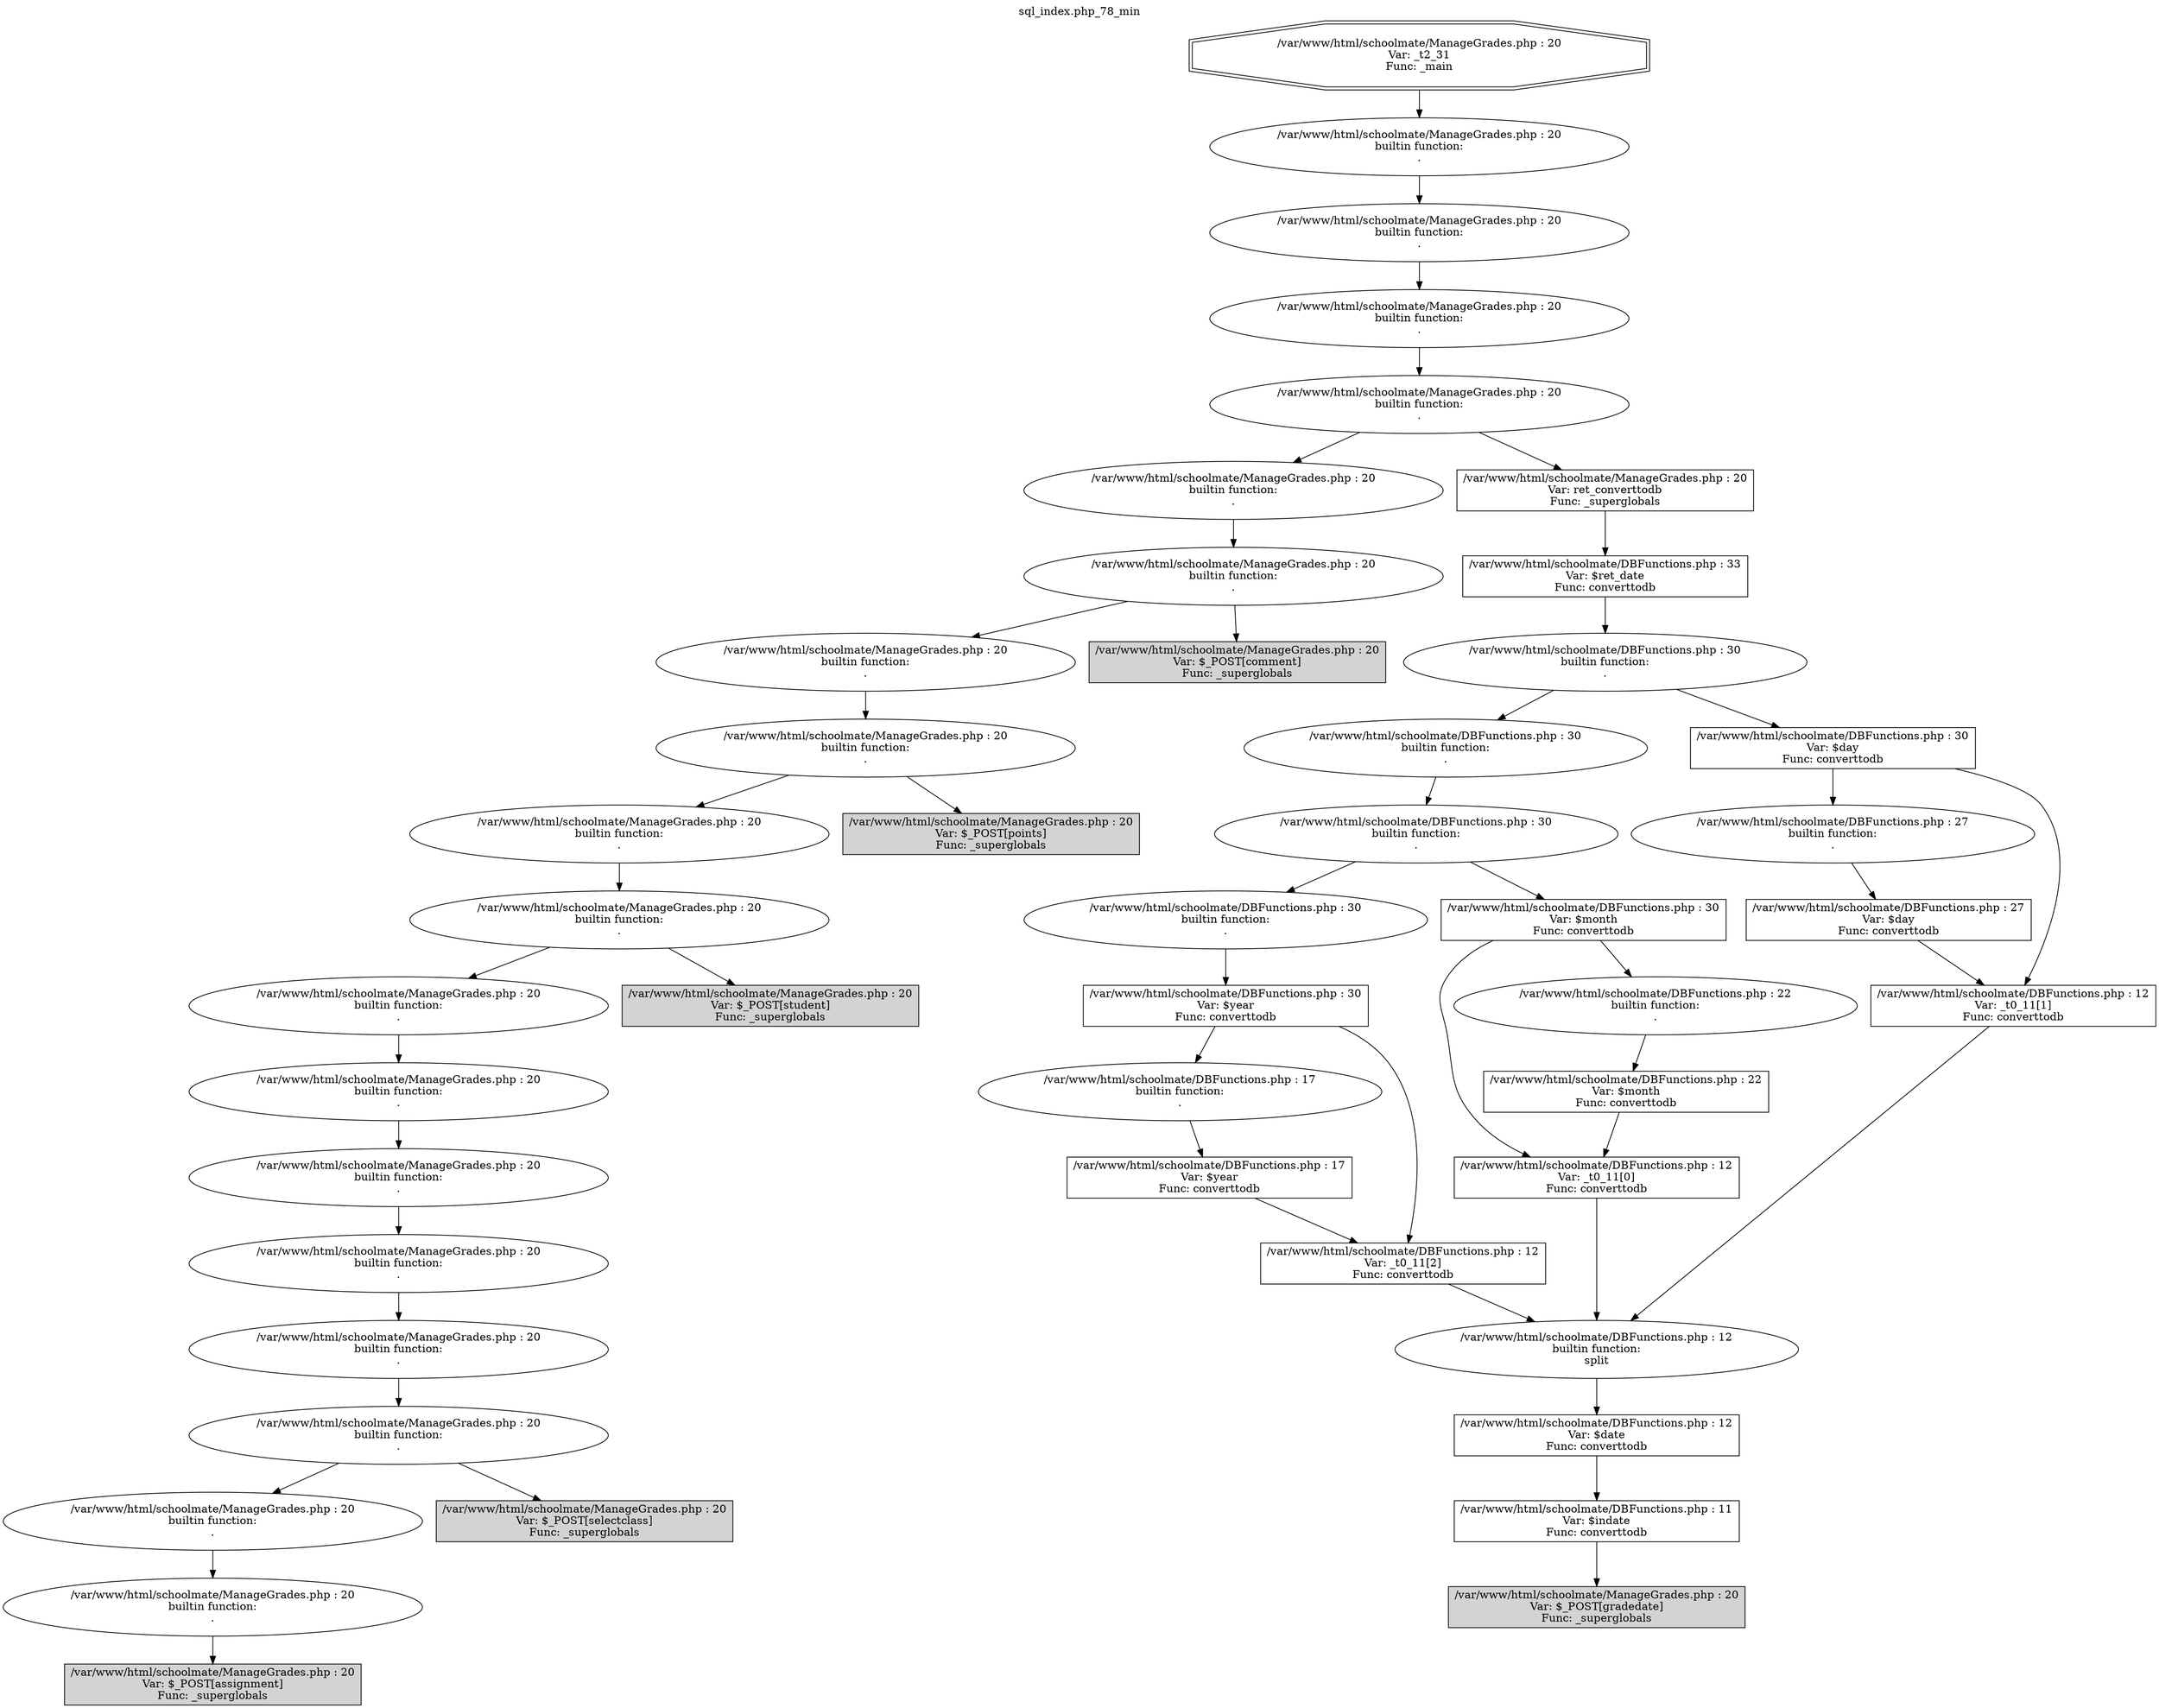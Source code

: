 digraph cfg {
  label="sql_index.php_78_min";
  labelloc=t;
  n1 [shape=doubleoctagon, label="/var/www/html/schoolmate/ManageGrades.php : 20\nVar: _t2_31\nFunc: _main\n"];
  n2 [shape=ellipse, label="/var/www/html/schoolmate/ManageGrades.php : 20\nbuiltin function:\n.\n"];
  n3 [shape=ellipse, label="/var/www/html/schoolmate/ManageGrades.php : 20\nbuiltin function:\n.\n"];
  n4 [shape=ellipse, label="/var/www/html/schoolmate/ManageGrades.php : 20\nbuiltin function:\n.\n"];
  n5 [shape=ellipse, label="/var/www/html/schoolmate/ManageGrades.php : 20\nbuiltin function:\n.\n"];
  n6 [shape=ellipse, label="/var/www/html/schoolmate/ManageGrades.php : 20\nbuiltin function:\n.\n"];
  n7 [shape=ellipse, label="/var/www/html/schoolmate/ManageGrades.php : 20\nbuiltin function:\n.\n"];
  n8 [shape=ellipse, label="/var/www/html/schoolmate/ManageGrades.php : 20\nbuiltin function:\n.\n"];
  n9 [shape=ellipse, label="/var/www/html/schoolmate/ManageGrades.php : 20\nbuiltin function:\n.\n"];
  n10 [shape=ellipse, label="/var/www/html/schoolmate/ManageGrades.php : 20\nbuiltin function:\n.\n"];
  n11 [shape=ellipse, label="/var/www/html/schoolmate/ManageGrades.php : 20\nbuiltin function:\n.\n"];
  n12 [shape=ellipse, label="/var/www/html/schoolmate/ManageGrades.php : 20\nbuiltin function:\n.\n"];
  n13 [shape=ellipse, label="/var/www/html/schoolmate/ManageGrades.php : 20\nbuiltin function:\n.\n"];
  n14 [shape=ellipse, label="/var/www/html/schoolmate/ManageGrades.php : 20\nbuiltin function:\n.\n"];
  n15 [shape=ellipse, label="/var/www/html/schoolmate/ManageGrades.php : 20\nbuiltin function:\n.\n"];
  n16 [shape=ellipse, label="/var/www/html/schoolmate/ManageGrades.php : 20\nbuiltin function:\n.\n"];
  n17 [shape=ellipse, label="/var/www/html/schoolmate/ManageGrades.php : 20\nbuiltin function:\n.\n"];
  n18 [shape=ellipse, label="/var/www/html/schoolmate/ManageGrades.php : 20\nbuiltin function:\n.\n"];
  n19 [shape=ellipse, label="/var/www/html/schoolmate/ManageGrades.php : 20\nbuiltin function:\n.\n"];
  n20 [shape=box, label="/var/www/html/schoolmate/ManageGrades.php : 20\nVar: $_POST[assignment]\nFunc: _superglobals\n",style=filled];
  n21 [shape=box, label="/var/www/html/schoolmate/ManageGrades.php : 20\nVar: $_POST[selectclass]\nFunc: _superglobals\n",style=filled];
  n22 [shape=box, label="/var/www/html/schoolmate/ManageGrades.php : 20\nVar: $_POST[student]\nFunc: _superglobals\n",style=filled];
  n23 [shape=box, label="/var/www/html/schoolmate/ManageGrades.php : 20\nVar: $_POST[points]\nFunc: _superglobals\n",style=filled];
  n24 [shape=box, label="/var/www/html/schoolmate/ManageGrades.php : 20\nVar: $_POST[comment]\nFunc: _superglobals\n",style=filled];
  n25 [shape=box, label="/var/www/html/schoolmate/ManageGrades.php : 20\nVar: ret_converttodb\nFunc: _superglobals\n"];
  n26 [shape=box, label="/var/www/html/schoolmate/DBFunctions.php : 33\nVar: $ret_date\nFunc: converttodb\n"];
  n27 [shape=ellipse, label="/var/www/html/schoolmate/DBFunctions.php : 30\nbuiltin function:\n.\n"];
  n28 [shape=ellipse, label="/var/www/html/schoolmate/DBFunctions.php : 30\nbuiltin function:\n.\n"];
  n29 [shape=ellipse, label="/var/www/html/schoolmate/DBFunctions.php : 30\nbuiltin function:\n.\n"];
  n30 [shape=ellipse, label="/var/www/html/schoolmate/DBFunctions.php : 30\nbuiltin function:\n.\n"];
  n31 [shape=box, label="/var/www/html/schoolmate/DBFunctions.php : 30\nVar: $year\nFunc: converttodb\n"];
  n32 [shape=ellipse, label="/var/www/html/schoolmate/DBFunctions.php : 17\nbuiltin function:\n.\n"];
  n33 [shape=box, label="/var/www/html/schoolmate/DBFunctions.php : 17\nVar: $year\nFunc: converttodb\n"];
  n34 [shape=box, label="/var/www/html/schoolmate/DBFunctions.php : 12\nVar: _t0_11[2]\nFunc: converttodb\n"];
  n35 [shape=ellipse, label="/var/www/html/schoolmate/DBFunctions.php : 12\nbuiltin function:\nsplit\n"];
  n36 [shape=box, label="/var/www/html/schoolmate/DBFunctions.php : 12\nVar: $date\nFunc: converttodb\n"];
  n37 [shape=box, label="/var/www/html/schoolmate/DBFunctions.php : 11\nVar: $indate\nFunc: converttodb\n"];
  n38 [shape=box, label="/var/www/html/schoolmate/ManageGrades.php : 20\nVar: $_POST[gradedate]\nFunc: _superglobals\n",style=filled];
  n39 [shape=box, label="/var/www/html/schoolmate/DBFunctions.php : 30\nVar: $month\nFunc: converttodb\n"];
  n40 [shape=box, label="/var/www/html/schoolmate/DBFunctions.php : 12\nVar: _t0_11[0]\nFunc: converttodb\n"];
  n41 [shape=ellipse, label="/var/www/html/schoolmate/DBFunctions.php : 22\nbuiltin function:\n.\n"];
  n42 [shape=box, label="/var/www/html/schoolmate/DBFunctions.php : 22\nVar: $month\nFunc: converttodb\n"];
  n43 [shape=box, label="/var/www/html/schoolmate/DBFunctions.php : 30\nVar: $day\nFunc: converttodb\n"];
  n44 [shape=ellipse, label="/var/www/html/schoolmate/DBFunctions.php : 27\nbuiltin function:\n.\n"];
  n45 [shape=box, label="/var/www/html/schoolmate/DBFunctions.php : 27\nVar: $day\nFunc: converttodb\n"];
  n46 [shape=box, label="/var/www/html/schoolmate/DBFunctions.php : 12\nVar: _t0_11[1]\nFunc: converttodb\n"];
  n1 -> n2;
  n2 -> n3;
  n3 -> n4;
  n4 -> n5;
  n5 -> n6;
  n5 -> n25;
  n6 -> n7;
  n7 -> n8;
  n7 -> n24;
  n8 -> n9;
  n9 -> n10;
  n9 -> n23;
  n10 -> n11;
  n11 -> n12;
  n11 -> n22;
  n12 -> n13;
  n13 -> n14;
  n14 -> n15;
  n15 -> n16;
  n16 -> n17;
  n17 -> n18;
  n17 -> n21;
  n18 -> n19;
  n19 -> n20;
  n25 -> n26;
  n26 -> n27;
  n27 -> n28;
  n27 -> n43;
  n28 -> n29;
  n29 -> n30;
  n29 -> n39;
  n30 -> n31;
  n31 -> n32;
  n31 -> n34;
  n32 -> n33;
  n33 -> n34;
  n34 -> n35;
  n35 -> n36;
  n36 -> n37;
  n37 -> n38;
  n39 -> n40;
  n39 -> n41;
  n40 -> n35;
  n41 -> n42;
  n42 -> n40;
  n43 -> n44;
  n43 -> n46;
  n44 -> n45;
  n45 -> n46;
  n46 -> n35;
}
